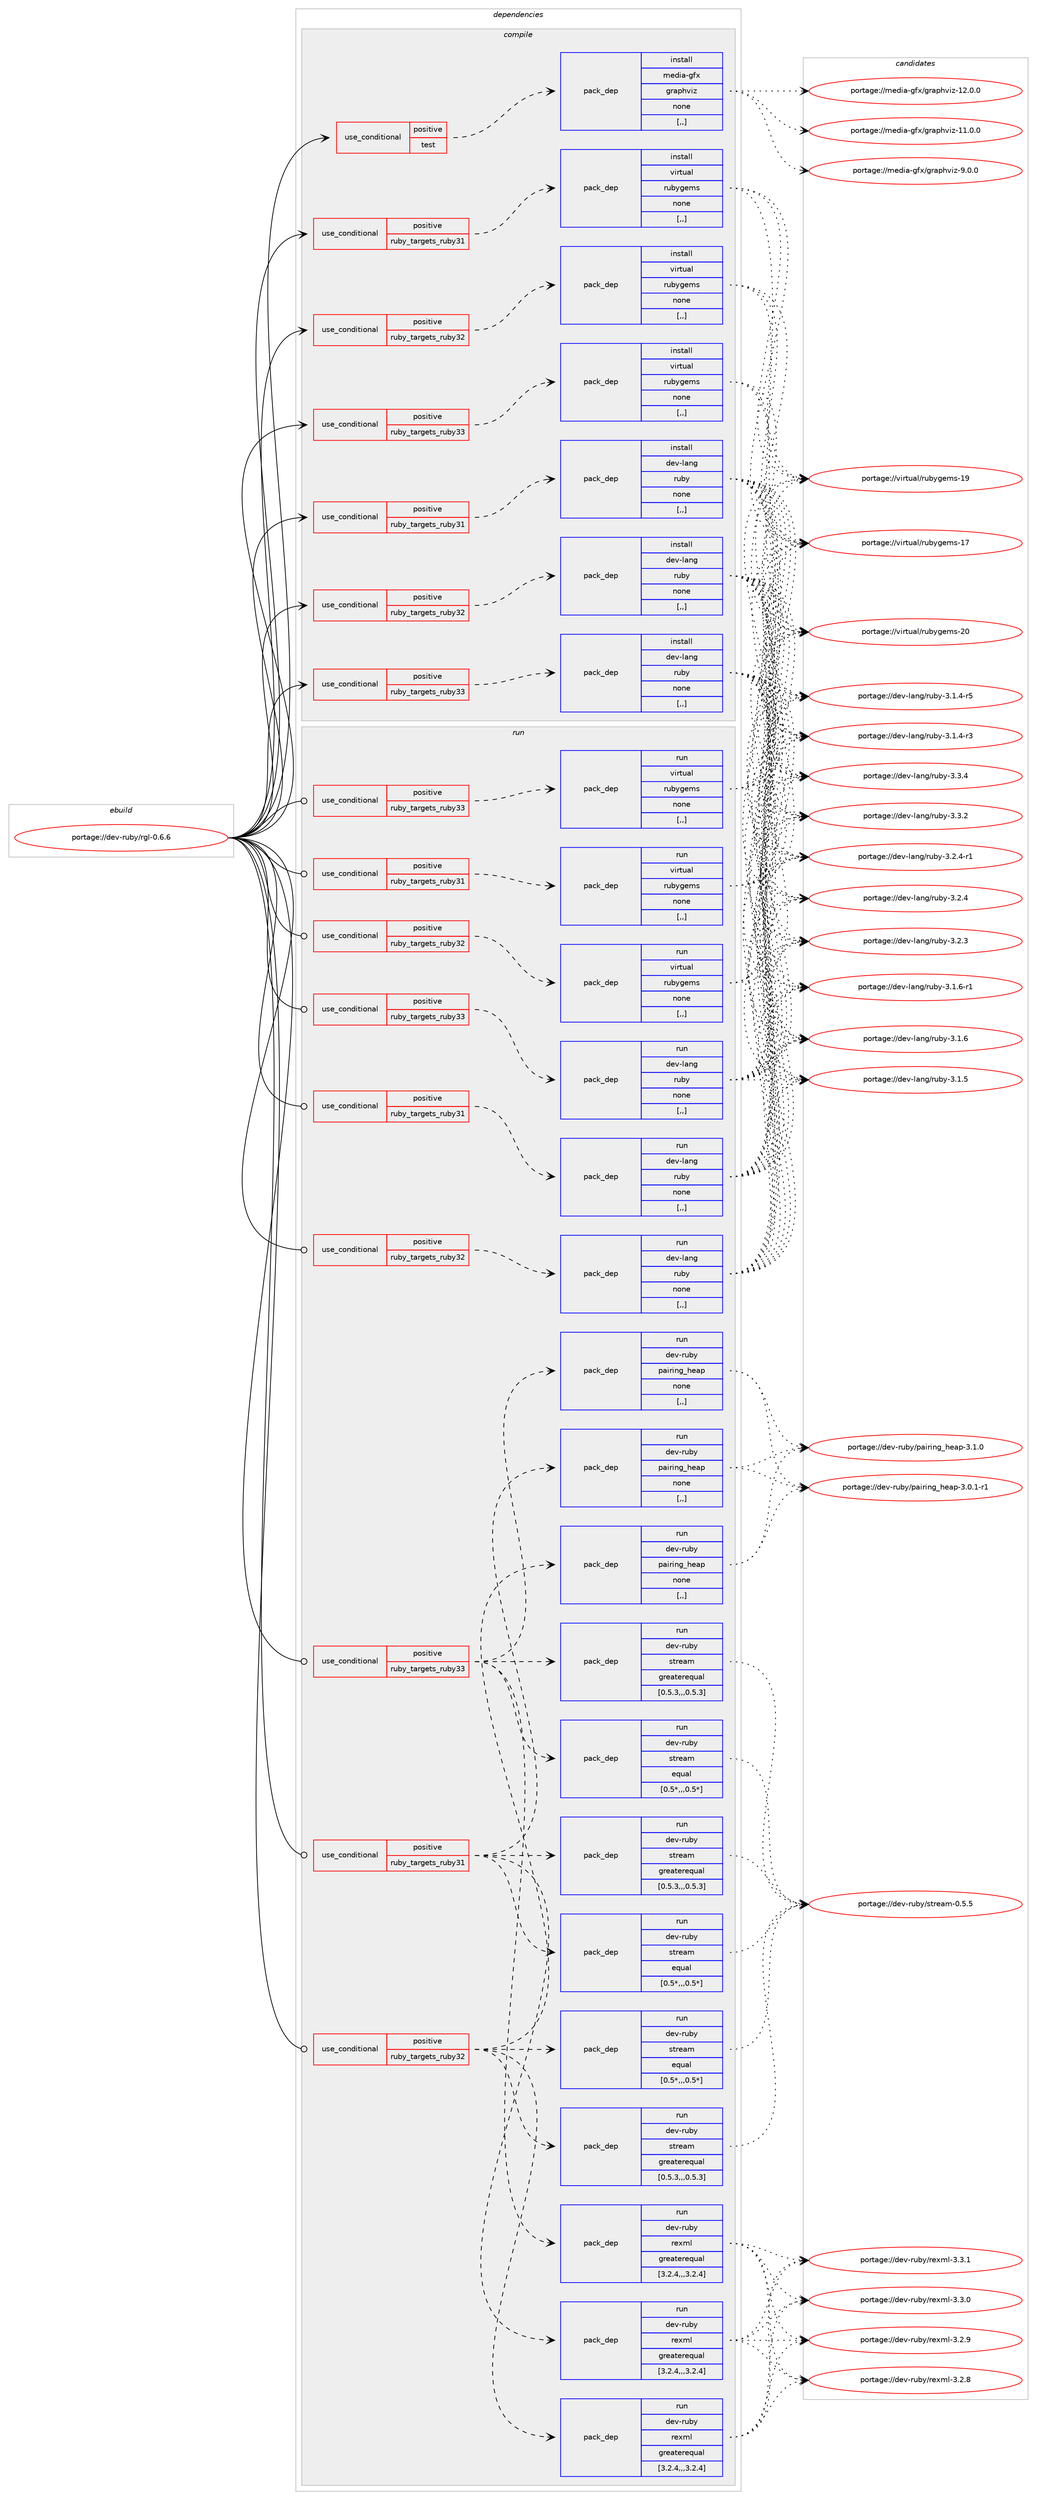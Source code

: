 digraph prolog {

# *************
# Graph options
# *************

newrank=true;
concentrate=true;
compound=true;
graph [rankdir=LR,fontname=Helvetica,fontsize=10,ranksep=1.5];#, ranksep=2.5, nodesep=0.2];
edge  [arrowhead=vee];
node  [fontname=Helvetica,fontsize=10];

# **********
# The ebuild
# **********

subgraph cluster_leftcol {
color=gray;
rank=same;
label=<<i>ebuild</i>>;
id [label="portage://dev-ruby/rgl-0.6.6", color=red, width=4, href="../dev-ruby/rgl-0.6.6.svg"];
}

# ****************
# The dependencies
# ****************

subgraph cluster_midcol {
color=gray;
label=<<i>dependencies</i>>;
subgraph cluster_compile {
fillcolor="#eeeeee";
style=filled;
label=<<i>compile</i>>;
subgraph cond54170 {
dependency197716 [label=<<TABLE BORDER="0" CELLBORDER="1" CELLSPACING="0" CELLPADDING="4"><TR><TD ROWSPAN="3" CELLPADDING="10">use_conditional</TD></TR><TR><TD>positive</TD></TR><TR><TD>ruby_targets_ruby31</TD></TR></TABLE>>, shape=none, color=red];
subgraph pack142198 {
dependency197717 [label=<<TABLE BORDER="0" CELLBORDER="1" CELLSPACING="0" CELLPADDING="4" WIDTH="220"><TR><TD ROWSPAN="6" CELLPADDING="30">pack_dep</TD></TR><TR><TD WIDTH="110">install</TD></TR><TR><TD>dev-lang</TD></TR><TR><TD>ruby</TD></TR><TR><TD>none</TD></TR><TR><TD>[,,]</TD></TR></TABLE>>, shape=none, color=blue];
}
dependency197716:e -> dependency197717:w [weight=20,style="dashed",arrowhead="vee"];
}
id:e -> dependency197716:w [weight=20,style="solid",arrowhead="vee"];
subgraph cond54171 {
dependency197718 [label=<<TABLE BORDER="0" CELLBORDER="1" CELLSPACING="0" CELLPADDING="4"><TR><TD ROWSPAN="3" CELLPADDING="10">use_conditional</TD></TR><TR><TD>positive</TD></TR><TR><TD>ruby_targets_ruby31</TD></TR></TABLE>>, shape=none, color=red];
subgraph pack142199 {
dependency197719 [label=<<TABLE BORDER="0" CELLBORDER="1" CELLSPACING="0" CELLPADDING="4" WIDTH="220"><TR><TD ROWSPAN="6" CELLPADDING="30">pack_dep</TD></TR><TR><TD WIDTH="110">install</TD></TR><TR><TD>virtual</TD></TR><TR><TD>rubygems</TD></TR><TR><TD>none</TD></TR><TR><TD>[,,]</TD></TR></TABLE>>, shape=none, color=blue];
}
dependency197718:e -> dependency197719:w [weight=20,style="dashed",arrowhead="vee"];
}
id:e -> dependency197718:w [weight=20,style="solid",arrowhead="vee"];
subgraph cond54172 {
dependency197720 [label=<<TABLE BORDER="0" CELLBORDER="1" CELLSPACING="0" CELLPADDING="4"><TR><TD ROWSPAN="3" CELLPADDING="10">use_conditional</TD></TR><TR><TD>positive</TD></TR><TR><TD>ruby_targets_ruby32</TD></TR></TABLE>>, shape=none, color=red];
subgraph pack142200 {
dependency197721 [label=<<TABLE BORDER="0" CELLBORDER="1" CELLSPACING="0" CELLPADDING="4" WIDTH="220"><TR><TD ROWSPAN="6" CELLPADDING="30">pack_dep</TD></TR><TR><TD WIDTH="110">install</TD></TR><TR><TD>dev-lang</TD></TR><TR><TD>ruby</TD></TR><TR><TD>none</TD></TR><TR><TD>[,,]</TD></TR></TABLE>>, shape=none, color=blue];
}
dependency197720:e -> dependency197721:w [weight=20,style="dashed",arrowhead="vee"];
}
id:e -> dependency197720:w [weight=20,style="solid",arrowhead="vee"];
subgraph cond54173 {
dependency197722 [label=<<TABLE BORDER="0" CELLBORDER="1" CELLSPACING="0" CELLPADDING="4"><TR><TD ROWSPAN="3" CELLPADDING="10">use_conditional</TD></TR><TR><TD>positive</TD></TR><TR><TD>ruby_targets_ruby32</TD></TR></TABLE>>, shape=none, color=red];
subgraph pack142201 {
dependency197723 [label=<<TABLE BORDER="0" CELLBORDER="1" CELLSPACING="0" CELLPADDING="4" WIDTH="220"><TR><TD ROWSPAN="6" CELLPADDING="30">pack_dep</TD></TR><TR><TD WIDTH="110">install</TD></TR><TR><TD>virtual</TD></TR><TR><TD>rubygems</TD></TR><TR><TD>none</TD></TR><TR><TD>[,,]</TD></TR></TABLE>>, shape=none, color=blue];
}
dependency197722:e -> dependency197723:w [weight=20,style="dashed",arrowhead="vee"];
}
id:e -> dependency197722:w [weight=20,style="solid",arrowhead="vee"];
subgraph cond54174 {
dependency197724 [label=<<TABLE BORDER="0" CELLBORDER="1" CELLSPACING="0" CELLPADDING="4"><TR><TD ROWSPAN="3" CELLPADDING="10">use_conditional</TD></TR><TR><TD>positive</TD></TR><TR><TD>ruby_targets_ruby33</TD></TR></TABLE>>, shape=none, color=red];
subgraph pack142202 {
dependency197725 [label=<<TABLE BORDER="0" CELLBORDER="1" CELLSPACING="0" CELLPADDING="4" WIDTH="220"><TR><TD ROWSPAN="6" CELLPADDING="30">pack_dep</TD></TR><TR><TD WIDTH="110">install</TD></TR><TR><TD>dev-lang</TD></TR><TR><TD>ruby</TD></TR><TR><TD>none</TD></TR><TR><TD>[,,]</TD></TR></TABLE>>, shape=none, color=blue];
}
dependency197724:e -> dependency197725:w [weight=20,style="dashed",arrowhead="vee"];
}
id:e -> dependency197724:w [weight=20,style="solid",arrowhead="vee"];
subgraph cond54175 {
dependency197726 [label=<<TABLE BORDER="0" CELLBORDER="1" CELLSPACING="0" CELLPADDING="4"><TR><TD ROWSPAN="3" CELLPADDING="10">use_conditional</TD></TR><TR><TD>positive</TD></TR><TR><TD>ruby_targets_ruby33</TD></TR></TABLE>>, shape=none, color=red];
subgraph pack142203 {
dependency197727 [label=<<TABLE BORDER="0" CELLBORDER="1" CELLSPACING="0" CELLPADDING="4" WIDTH="220"><TR><TD ROWSPAN="6" CELLPADDING="30">pack_dep</TD></TR><TR><TD WIDTH="110">install</TD></TR><TR><TD>virtual</TD></TR><TR><TD>rubygems</TD></TR><TR><TD>none</TD></TR><TR><TD>[,,]</TD></TR></TABLE>>, shape=none, color=blue];
}
dependency197726:e -> dependency197727:w [weight=20,style="dashed",arrowhead="vee"];
}
id:e -> dependency197726:w [weight=20,style="solid",arrowhead="vee"];
subgraph cond54176 {
dependency197728 [label=<<TABLE BORDER="0" CELLBORDER="1" CELLSPACING="0" CELLPADDING="4"><TR><TD ROWSPAN="3" CELLPADDING="10">use_conditional</TD></TR><TR><TD>positive</TD></TR><TR><TD>test</TD></TR></TABLE>>, shape=none, color=red];
subgraph pack142204 {
dependency197729 [label=<<TABLE BORDER="0" CELLBORDER="1" CELLSPACING="0" CELLPADDING="4" WIDTH="220"><TR><TD ROWSPAN="6" CELLPADDING="30">pack_dep</TD></TR><TR><TD WIDTH="110">install</TD></TR><TR><TD>media-gfx</TD></TR><TR><TD>graphviz</TD></TR><TR><TD>none</TD></TR><TR><TD>[,,]</TD></TR></TABLE>>, shape=none, color=blue];
}
dependency197728:e -> dependency197729:w [weight=20,style="dashed",arrowhead="vee"];
}
id:e -> dependency197728:w [weight=20,style="solid",arrowhead="vee"];
}
subgraph cluster_compileandrun {
fillcolor="#eeeeee";
style=filled;
label=<<i>compile and run</i>>;
}
subgraph cluster_run {
fillcolor="#eeeeee";
style=filled;
label=<<i>run</i>>;
subgraph cond54177 {
dependency197730 [label=<<TABLE BORDER="0" CELLBORDER="1" CELLSPACING="0" CELLPADDING="4"><TR><TD ROWSPAN="3" CELLPADDING="10">use_conditional</TD></TR><TR><TD>positive</TD></TR><TR><TD>ruby_targets_ruby31</TD></TR></TABLE>>, shape=none, color=red];
subgraph pack142205 {
dependency197731 [label=<<TABLE BORDER="0" CELLBORDER="1" CELLSPACING="0" CELLPADDING="4" WIDTH="220"><TR><TD ROWSPAN="6" CELLPADDING="30">pack_dep</TD></TR><TR><TD WIDTH="110">run</TD></TR><TR><TD>dev-lang</TD></TR><TR><TD>ruby</TD></TR><TR><TD>none</TD></TR><TR><TD>[,,]</TD></TR></TABLE>>, shape=none, color=blue];
}
dependency197730:e -> dependency197731:w [weight=20,style="dashed",arrowhead="vee"];
}
id:e -> dependency197730:w [weight=20,style="solid",arrowhead="odot"];
subgraph cond54178 {
dependency197732 [label=<<TABLE BORDER="0" CELLBORDER="1" CELLSPACING="0" CELLPADDING="4"><TR><TD ROWSPAN="3" CELLPADDING="10">use_conditional</TD></TR><TR><TD>positive</TD></TR><TR><TD>ruby_targets_ruby31</TD></TR></TABLE>>, shape=none, color=red];
subgraph pack142206 {
dependency197733 [label=<<TABLE BORDER="0" CELLBORDER="1" CELLSPACING="0" CELLPADDING="4" WIDTH="220"><TR><TD ROWSPAN="6" CELLPADDING="30">pack_dep</TD></TR><TR><TD WIDTH="110">run</TD></TR><TR><TD>dev-ruby</TD></TR><TR><TD>pairing_heap</TD></TR><TR><TD>none</TD></TR><TR><TD>[,,]</TD></TR></TABLE>>, shape=none, color=blue];
}
dependency197732:e -> dependency197733:w [weight=20,style="dashed",arrowhead="vee"];
subgraph pack142207 {
dependency197734 [label=<<TABLE BORDER="0" CELLBORDER="1" CELLSPACING="0" CELLPADDING="4" WIDTH="220"><TR><TD ROWSPAN="6" CELLPADDING="30">pack_dep</TD></TR><TR><TD WIDTH="110">run</TD></TR><TR><TD>dev-ruby</TD></TR><TR><TD>rexml</TD></TR><TR><TD>greaterequal</TD></TR><TR><TD>[3.2.4,,,3.2.4]</TD></TR></TABLE>>, shape=none, color=blue];
}
dependency197732:e -> dependency197734:w [weight=20,style="dashed",arrowhead="vee"];
subgraph pack142208 {
dependency197735 [label=<<TABLE BORDER="0" CELLBORDER="1" CELLSPACING="0" CELLPADDING="4" WIDTH="220"><TR><TD ROWSPAN="6" CELLPADDING="30">pack_dep</TD></TR><TR><TD WIDTH="110">run</TD></TR><TR><TD>dev-ruby</TD></TR><TR><TD>stream</TD></TR><TR><TD>greaterequal</TD></TR><TR><TD>[0.5.3,,,0.5.3]</TD></TR></TABLE>>, shape=none, color=blue];
}
dependency197732:e -> dependency197735:w [weight=20,style="dashed",arrowhead="vee"];
subgraph pack142209 {
dependency197736 [label=<<TABLE BORDER="0" CELLBORDER="1" CELLSPACING="0" CELLPADDING="4" WIDTH="220"><TR><TD ROWSPAN="6" CELLPADDING="30">pack_dep</TD></TR><TR><TD WIDTH="110">run</TD></TR><TR><TD>dev-ruby</TD></TR><TR><TD>stream</TD></TR><TR><TD>equal</TD></TR><TR><TD>[0.5*,,,0.5*]</TD></TR></TABLE>>, shape=none, color=blue];
}
dependency197732:e -> dependency197736:w [weight=20,style="dashed",arrowhead="vee"];
}
id:e -> dependency197732:w [weight=20,style="solid",arrowhead="odot"];
subgraph cond54179 {
dependency197737 [label=<<TABLE BORDER="0" CELLBORDER="1" CELLSPACING="0" CELLPADDING="4"><TR><TD ROWSPAN="3" CELLPADDING="10">use_conditional</TD></TR><TR><TD>positive</TD></TR><TR><TD>ruby_targets_ruby31</TD></TR></TABLE>>, shape=none, color=red];
subgraph pack142210 {
dependency197738 [label=<<TABLE BORDER="0" CELLBORDER="1" CELLSPACING="0" CELLPADDING="4" WIDTH="220"><TR><TD ROWSPAN="6" CELLPADDING="30">pack_dep</TD></TR><TR><TD WIDTH="110">run</TD></TR><TR><TD>virtual</TD></TR><TR><TD>rubygems</TD></TR><TR><TD>none</TD></TR><TR><TD>[,,]</TD></TR></TABLE>>, shape=none, color=blue];
}
dependency197737:e -> dependency197738:w [weight=20,style="dashed",arrowhead="vee"];
}
id:e -> dependency197737:w [weight=20,style="solid",arrowhead="odot"];
subgraph cond54180 {
dependency197739 [label=<<TABLE BORDER="0" CELLBORDER="1" CELLSPACING="0" CELLPADDING="4"><TR><TD ROWSPAN="3" CELLPADDING="10">use_conditional</TD></TR><TR><TD>positive</TD></TR><TR><TD>ruby_targets_ruby32</TD></TR></TABLE>>, shape=none, color=red];
subgraph pack142211 {
dependency197740 [label=<<TABLE BORDER="0" CELLBORDER="1" CELLSPACING="0" CELLPADDING="4" WIDTH="220"><TR><TD ROWSPAN="6" CELLPADDING="30">pack_dep</TD></TR><TR><TD WIDTH="110">run</TD></TR><TR><TD>dev-lang</TD></TR><TR><TD>ruby</TD></TR><TR><TD>none</TD></TR><TR><TD>[,,]</TD></TR></TABLE>>, shape=none, color=blue];
}
dependency197739:e -> dependency197740:w [weight=20,style="dashed",arrowhead="vee"];
}
id:e -> dependency197739:w [weight=20,style="solid",arrowhead="odot"];
subgraph cond54181 {
dependency197741 [label=<<TABLE BORDER="0" CELLBORDER="1" CELLSPACING="0" CELLPADDING="4"><TR><TD ROWSPAN="3" CELLPADDING="10">use_conditional</TD></TR><TR><TD>positive</TD></TR><TR><TD>ruby_targets_ruby32</TD></TR></TABLE>>, shape=none, color=red];
subgraph pack142212 {
dependency197742 [label=<<TABLE BORDER="0" CELLBORDER="1" CELLSPACING="0" CELLPADDING="4" WIDTH="220"><TR><TD ROWSPAN="6" CELLPADDING="30">pack_dep</TD></TR><TR><TD WIDTH="110">run</TD></TR><TR><TD>dev-ruby</TD></TR><TR><TD>pairing_heap</TD></TR><TR><TD>none</TD></TR><TR><TD>[,,]</TD></TR></TABLE>>, shape=none, color=blue];
}
dependency197741:e -> dependency197742:w [weight=20,style="dashed",arrowhead="vee"];
subgraph pack142213 {
dependency197743 [label=<<TABLE BORDER="0" CELLBORDER="1" CELLSPACING="0" CELLPADDING="4" WIDTH="220"><TR><TD ROWSPAN="6" CELLPADDING="30">pack_dep</TD></TR><TR><TD WIDTH="110">run</TD></TR><TR><TD>dev-ruby</TD></TR><TR><TD>rexml</TD></TR><TR><TD>greaterequal</TD></TR><TR><TD>[3.2.4,,,3.2.4]</TD></TR></TABLE>>, shape=none, color=blue];
}
dependency197741:e -> dependency197743:w [weight=20,style="dashed",arrowhead="vee"];
subgraph pack142214 {
dependency197744 [label=<<TABLE BORDER="0" CELLBORDER="1" CELLSPACING="0" CELLPADDING="4" WIDTH="220"><TR><TD ROWSPAN="6" CELLPADDING="30">pack_dep</TD></TR><TR><TD WIDTH="110">run</TD></TR><TR><TD>dev-ruby</TD></TR><TR><TD>stream</TD></TR><TR><TD>greaterequal</TD></TR><TR><TD>[0.5.3,,,0.5.3]</TD></TR></TABLE>>, shape=none, color=blue];
}
dependency197741:e -> dependency197744:w [weight=20,style="dashed",arrowhead="vee"];
subgraph pack142215 {
dependency197745 [label=<<TABLE BORDER="0" CELLBORDER="1" CELLSPACING="0" CELLPADDING="4" WIDTH="220"><TR><TD ROWSPAN="6" CELLPADDING="30">pack_dep</TD></TR><TR><TD WIDTH="110">run</TD></TR><TR><TD>dev-ruby</TD></TR><TR><TD>stream</TD></TR><TR><TD>equal</TD></TR><TR><TD>[0.5*,,,0.5*]</TD></TR></TABLE>>, shape=none, color=blue];
}
dependency197741:e -> dependency197745:w [weight=20,style="dashed",arrowhead="vee"];
}
id:e -> dependency197741:w [weight=20,style="solid",arrowhead="odot"];
subgraph cond54182 {
dependency197746 [label=<<TABLE BORDER="0" CELLBORDER="1" CELLSPACING="0" CELLPADDING="4"><TR><TD ROWSPAN="3" CELLPADDING="10">use_conditional</TD></TR><TR><TD>positive</TD></TR><TR><TD>ruby_targets_ruby32</TD></TR></TABLE>>, shape=none, color=red];
subgraph pack142216 {
dependency197747 [label=<<TABLE BORDER="0" CELLBORDER="1" CELLSPACING="0" CELLPADDING="4" WIDTH="220"><TR><TD ROWSPAN="6" CELLPADDING="30">pack_dep</TD></TR><TR><TD WIDTH="110">run</TD></TR><TR><TD>virtual</TD></TR><TR><TD>rubygems</TD></TR><TR><TD>none</TD></TR><TR><TD>[,,]</TD></TR></TABLE>>, shape=none, color=blue];
}
dependency197746:e -> dependency197747:w [weight=20,style="dashed",arrowhead="vee"];
}
id:e -> dependency197746:w [weight=20,style="solid",arrowhead="odot"];
subgraph cond54183 {
dependency197748 [label=<<TABLE BORDER="0" CELLBORDER="1" CELLSPACING="0" CELLPADDING="4"><TR><TD ROWSPAN="3" CELLPADDING="10">use_conditional</TD></TR><TR><TD>positive</TD></TR><TR><TD>ruby_targets_ruby33</TD></TR></TABLE>>, shape=none, color=red];
subgraph pack142217 {
dependency197749 [label=<<TABLE BORDER="0" CELLBORDER="1" CELLSPACING="0" CELLPADDING="4" WIDTH="220"><TR><TD ROWSPAN="6" CELLPADDING="30">pack_dep</TD></TR><TR><TD WIDTH="110">run</TD></TR><TR><TD>dev-lang</TD></TR><TR><TD>ruby</TD></TR><TR><TD>none</TD></TR><TR><TD>[,,]</TD></TR></TABLE>>, shape=none, color=blue];
}
dependency197748:e -> dependency197749:w [weight=20,style="dashed",arrowhead="vee"];
}
id:e -> dependency197748:w [weight=20,style="solid",arrowhead="odot"];
subgraph cond54184 {
dependency197750 [label=<<TABLE BORDER="0" CELLBORDER="1" CELLSPACING="0" CELLPADDING="4"><TR><TD ROWSPAN="3" CELLPADDING="10">use_conditional</TD></TR><TR><TD>positive</TD></TR><TR><TD>ruby_targets_ruby33</TD></TR></TABLE>>, shape=none, color=red];
subgraph pack142218 {
dependency197751 [label=<<TABLE BORDER="0" CELLBORDER="1" CELLSPACING="0" CELLPADDING="4" WIDTH="220"><TR><TD ROWSPAN="6" CELLPADDING="30">pack_dep</TD></TR><TR><TD WIDTH="110">run</TD></TR><TR><TD>dev-ruby</TD></TR><TR><TD>pairing_heap</TD></TR><TR><TD>none</TD></TR><TR><TD>[,,]</TD></TR></TABLE>>, shape=none, color=blue];
}
dependency197750:e -> dependency197751:w [weight=20,style="dashed",arrowhead="vee"];
subgraph pack142219 {
dependency197752 [label=<<TABLE BORDER="0" CELLBORDER="1" CELLSPACING="0" CELLPADDING="4" WIDTH="220"><TR><TD ROWSPAN="6" CELLPADDING="30">pack_dep</TD></TR><TR><TD WIDTH="110">run</TD></TR><TR><TD>dev-ruby</TD></TR><TR><TD>rexml</TD></TR><TR><TD>greaterequal</TD></TR><TR><TD>[3.2.4,,,3.2.4]</TD></TR></TABLE>>, shape=none, color=blue];
}
dependency197750:e -> dependency197752:w [weight=20,style="dashed",arrowhead="vee"];
subgraph pack142220 {
dependency197753 [label=<<TABLE BORDER="0" CELLBORDER="1" CELLSPACING="0" CELLPADDING="4" WIDTH="220"><TR><TD ROWSPAN="6" CELLPADDING="30">pack_dep</TD></TR><TR><TD WIDTH="110">run</TD></TR><TR><TD>dev-ruby</TD></TR><TR><TD>stream</TD></TR><TR><TD>greaterequal</TD></TR><TR><TD>[0.5.3,,,0.5.3]</TD></TR></TABLE>>, shape=none, color=blue];
}
dependency197750:e -> dependency197753:w [weight=20,style="dashed",arrowhead="vee"];
subgraph pack142221 {
dependency197754 [label=<<TABLE BORDER="0" CELLBORDER="1" CELLSPACING="0" CELLPADDING="4" WIDTH="220"><TR><TD ROWSPAN="6" CELLPADDING="30">pack_dep</TD></TR><TR><TD WIDTH="110">run</TD></TR><TR><TD>dev-ruby</TD></TR><TR><TD>stream</TD></TR><TR><TD>equal</TD></TR><TR><TD>[0.5*,,,0.5*]</TD></TR></TABLE>>, shape=none, color=blue];
}
dependency197750:e -> dependency197754:w [weight=20,style="dashed",arrowhead="vee"];
}
id:e -> dependency197750:w [weight=20,style="solid",arrowhead="odot"];
subgraph cond54185 {
dependency197755 [label=<<TABLE BORDER="0" CELLBORDER="1" CELLSPACING="0" CELLPADDING="4"><TR><TD ROWSPAN="3" CELLPADDING="10">use_conditional</TD></TR><TR><TD>positive</TD></TR><TR><TD>ruby_targets_ruby33</TD></TR></TABLE>>, shape=none, color=red];
subgraph pack142222 {
dependency197756 [label=<<TABLE BORDER="0" CELLBORDER="1" CELLSPACING="0" CELLPADDING="4" WIDTH="220"><TR><TD ROWSPAN="6" CELLPADDING="30">pack_dep</TD></TR><TR><TD WIDTH="110">run</TD></TR><TR><TD>virtual</TD></TR><TR><TD>rubygems</TD></TR><TR><TD>none</TD></TR><TR><TD>[,,]</TD></TR></TABLE>>, shape=none, color=blue];
}
dependency197755:e -> dependency197756:w [weight=20,style="dashed",arrowhead="vee"];
}
id:e -> dependency197755:w [weight=20,style="solid",arrowhead="odot"];
}
}

# **************
# The candidates
# **************

subgraph cluster_choices {
rank=same;
color=gray;
label=<<i>candidates</i>>;

subgraph choice142198 {
color=black;
nodesep=1;
choice10010111845108971101034711411798121455146514652 [label="portage://dev-lang/ruby-3.3.4", color=red, width=4,href="../dev-lang/ruby-3.3.4.svg"];
choice10010111845108971101034711411798121455146514650 [label="portage://dev-lang/ruby-3.3.2", color=red, width=4,href="../dev-lang/ruby-3.3.2.svg"];
choice100101118451089711010347114117981214551465046524511449 [label="portage://dev-lang/ruby-3.2.4-r1", color=red, width=4,href="../dev-lang/ruby-3.2.4-r1.svg"];
choice10010111845108971101034711411798121455146504652 [label="portage://dev-lang/ruby-3.2.4", color=red, width=4,href="../dev-lang/ruby-3.2.4.svg"];
choice10010111845108971101034711411798121455146504651 [label="portage://dev-lang/ruby-3.2.3", color=red, width=4,href="../dev-lang/ruby-3.2.3.svg"];
choice100101118451089711010347114117981214551464946544511449 [label="portage://dev-lang/ruby-3.1.6-r1", color=red, width=4,href="../dev-lang/ruby-3.1.6-r1.svg"];
choice10010111845108971101034711411798121455146494654 [label="portage://dev-lang/ruby-3.1.6", color=red, width=4,href="../dev-lang/ruby-3.1.6.svg"];
choice10010111845108971101034711411798121455146494653 [label="portage://dev-lang/ruby-3.1.5", color=red, width=4,href="../dev-lang/ruby-3.1.5.svg"];
choice100101118451089711010347114117981214551464946524511453 [label="portage://dev-lang/ruby-3.1.4-r5", color=red, width=4,href="../dev-lang/ruby-3.1.4-r5.svg"];
choice100101118451089711010347114117981214551464946524511451 [label="portage://dev-lang/ruby-3.1.4-r3", color=red, width=4,href="../dev-lang/ruby-3.1.4-r3.svg"];
dependency197717:e -> choice10010111845108971101034711411798121455146514652:w [style=dotted,weight="100"];
dependency197717:e -> choice10010111845108971101034711411798121455146514650:w [style=dotted,weight="100"];
dependency197717:e -> choice100101118451089711010347114117981214551465046524511449:w [style=dotted,weight="100"];
dependency197717:e -> choice10010111845108971101034711411798121455146504652:w [style=dotted,weight="100"];
dependency197717:e -> choice10010111845108971101034711411798121455146504651:w [style=dotted,weight="100"];
dependency197717:e -> choice100101118451089711010347114117981214551464946544511449:w [style=dotted,weight="100"];
dependency197717:e -> choice10010111845108971101034711411798121455146494654:w [style=dotted,weight="100"];
dependency197717:e -> choice10010111845108971101034711411798121455146494653:w [style=dotted,weight="100"];
dependency197717:e -> choice100101118451089711010347114117981214551464946524511453:w [style=dotted,weight="100"];
dependency197717:e -> choice100101118451089711010347114117981214551464946524511451:w [style=dotted,weight="100"];
}
subgraph choice142199 {
color=black;
nodesep=1;
choice118105114116117971084711411798121103101109115455048 [label="portage://virtual/rubygems-20", color=red, width=4,href="../virtual/rubygems-20.svg"];
choice118105114116117971084711411798121103101109115454957 [label="portage://virtual/rubygems-19", color=red, width=4,href="../virtual/rubygems-19.svg"];
choice118105114116117971084711411798121103101109115454955 [label="portage://virtual/rubygems-17", color=red, width=4,href="../virtual/rubygems-17.svg"];
dependency197719:e -> choice118105114116117971084711411798121103101109115455048:w [style=dotted,weight="100"];
dependency197719:e -> choice118105114116117971084711411798121103101109115454957:w [style=dotted,weight="100"];
dependency197719:e -> choice118105114116117971084711411798121103101109115454955:w [style=dotted,weight="100"];
}
subgraph choice142200 {
color=black;
nodesep=1;
choice10010111845108971101034711411798121455146514652 [label="portage://dev-lang/ruby-3.3.4", color=red, width=4,href="../dev-lang/ruby-3.3.4.svg"];
choice10010111845108971101034711411798121455146514650 [label="portage://dev-lang/ruby-3.3.2", color=red, width=4,href="../dev-lang/ruby-3.3.2.svg"];
choice100101118451089711010347114117981214551465046524511449 [label="portage://dev-lang/ruby-3.2.4-r1", color=red, width=4,href="../dev-lang/ruby-3.2.4-r1.svg"];
choice10010111845108971101034711411798121455146504652 [label="portage://dev-lang/ruby-3.2.4", color=red, width=4,href="../dev-lang/ruby-3.2.4.svg"];
choice10010111845108971101034711411798121455146504651 [label="portage://dev-lang/ruby-3.2.3", color=red, width=4,href="../dev-lang/ruby-3.2.3.svg"];
choice100101118451089711010347114117981214551464946544511449 [label="portage://dev-lang/ruby-3.1.6-r1", color=red, width=4,href="../dev-lang/ruby-3.1.6-r1.svg"];
choice10010111845108971101034711411798121455146494654 [label="portage://dev-lang/ruby-3.1.6", color=red, width=4,href="../dev-lang/ruby-3.1.6.svg"];
choice10010111845108971101034711411798121455146494653 [label="portage://dev-lang/ruby-3.1.5", color=red, width=4,href="../dev-lang/ruby-3.1.5.svg"];
choice100101118451089711010347114117981214551464946524511453 [label="portage://dev-lang/ruby-3.1.4-r5", color=red, width=4,href="../dev-lang/ruby-3.1.4-r5.svg"];
choice100101118451089711010347114117981214551464946524511451 [label="portage://dev-lang/ruby-3.1.4-r3", color=red, width=4,href="../dev-lang/ruby-3.1.4-r3.svg"];
dependency197721:e -> choice10010111845108971101034711411798121455146514652:w [style=dotted,weight="100"];
dependency197721:e -> choice10010111845108971101034711411798121455146514650:w [style=dotted,weight="100"];
dependency197721:e -> choice100101118451089711010347114117981214551465046524511449:w [style=dotted,weight="100"];
dependency197721:e -> choice10010111845108971101034711411798121455146504652:w [style=dotted,weight="100"];
dependency197721:e -> choice10010111845108971101034711411798121455146504651:w [style=dotted,weight="100"];
dependency197721:e -> choice100101118451089711010347114117981214551464946544511449:w [style=dotted,weight="100"];
dependency197721:e -> choice10010111845108971101034711411798121455146494654:w [style=dotted,weight="100"];
dependency197721:e -> choice10010111845108971101034711411798121455146494653:w [style=dotted,weight="100"];
dependency197721:e -> choice100101118451089711010347114117981214551464946524511453:w [style=dotted,weight="100"];
dependency197721:e -> choice100101118451089711010347114117981214551464946524511451:w [style=dotted,weight="100"];
}
subgraph choice142201 {
color=black;
nodesep=1;
choice118105114116117971084711411798121103101109115455048 [label="portage://virtual/rubygems-20", color=red, width=4,href="../virtual/rubygems-20.svg"];
choice118105114116117971084711411798121103101109115454957 [label="portage://virtual/rubygems-19", color=red, width=4,href="../virtual/rubygems-19.svg"];
choice118105114116117971084711411798121103101109115454955 [label="portage://virtual/rubygems-17", color=red, width=4,href="../virtual/rubygems-17.svg"];
dependency197723:e -> choice118105114116117971084711411798121103101109115455048:w [style=dotted,weight="100"];
dependency197723:e -> choice118105114116117971084711411798121103101109115454957:w [style=dotted,weight="100"];
dependency197723:e -> choice118105114116117971084711411798121103101109115454955:w [style=dotted,weight="100"];
}
subgraph choice142202 {
color=black;
nodesep=1;
choice10010111845108971101034711411798121455146514652 [label="portage://dev-lang/ruby-3.3.4", color=red, width=4,href="../dev-lang/ruby-3.3.4.svg"];
choice10010111845108971101034711411798121455146514650 [label="portage://dev-lang/ruby-3.3.2", color=red, width=4,href="../dev-lang/ruby-3.3.2.svg"];
choice100101118451089711010347114117981214551465046524511449 [label="portage://dev-lang/ruby-3.2.4-r1", color=red, width=4,href="../dev-lang/ruby-3.2.4-r1.svg"];
choice10010111845108971101034711411798121455146504652 [label="portage://dev-lang/ruby-3.2.4", color=red, width=4,href="../dev-lang/ruby-3.2.4.svg"];
choice10010111845108971101034711411798121455146504651 [label="portage://dev-lang/ruby-3.2.3", color=red, width=4,href="../dev-lang/ruby-3.2.3.svg"];
choice100101118451089711010347114117981214551464946544511449 [label="portage://dev-lang/ruby-3.1.6-r1", color=red, width=4,href="../dev-lang/ruby-3.1.6-r1.svg"];
choice10010111845108971101034711411798121455146494654 [label="portage://dev-lang/ruby-3.1.6", color=red, width=4,href="../dev-lang/ruby-3.1.6.svg"];
choice10010111845108971101034711411798121455146494653 [label="portage://dev-lang/ruby-3.1.5", color=red, width=4,href="../dev-lang/ruby-3.1.5.svg"];
choice100101118451089711010347114117981214551464946524511453 [label="portage://dev-lang/ruby-3.1.4-r5", color=red, width=4,href="../dev-lang/ruby-3.1.4-r5.svg"];
choice100101118451089711010347114117981214551464946524511451 [label="portage://dev-lang/ruby-3.1.4-r3", color=red, width=4,href="../dev-lang/ruby-3.1.4-r3.svg"];
dependency197725:e -> choice10010111845108971101034711411798121455146514652:w [style=dotted,weight="100"];
dependency197725:e -> choice10010111845108971101034711411798121455146514650:w [style=dotted,weight="100"];
dependency197725:e -> choice100101118451089711010347114117981214551465046524511449:w [style=dotted,weight="100"];
dependency197725:e -> choice10010111845108971101034711411798121455146504652:w [style=dotted,weight="100"];
dependency197725:e -> choice10010111845108971101034711411798121455146504651:w [style=dotted,weight="100"];
dependency197725:e -> choice100101118451089711010347114117981214551464946544511449:w [style=dotted,weight="100"];
dependency197725:e -> choice10010111845108971101034711411798121455146494654:w [style=dotted,weight="100"];
dependency197725:e -> choice10010111845108971101034711411798121455146494653:w [style=dotted,weight="100"];
dependency197725:e -> choice100101118451089711010347114117981214551464946524511453:w [style=dotted,weight="100"];
dependency197725:e -> choice100101118451089711010347114117981214551464946524511451:w [style=dotted,weight="100"];
}
subgraph choice142203 {
color=black;
nodesep=1;
choice118105114116117971084711411798121103101109115455048 [label="portage://virtual/rubygems-20", color=red, width=4,href="../virtual/rubygems-20.svg"];
choice118105114116117971084711411798121103101109115454957 [label="portage://virtual/rubygems-19", color=red, width=4,href="../virtual/rubygems-19.svg"];
choice118105114116117971084711411798121103101109115454955 [label="portage://virtual/rubygems-17", color=red, width=4,href="../virtual/rubygems-17.svg"];
dependency197727:e -> choice118105114116117971084711411798121103101109115455048:w [style=dotted,weight="100"];
dependency197727:e -> choice118105114116117971084711411798121103101109115454957:w [style=dotted,weight="100"];
dependency197727:e -> choice118105114116117971084711411798121103101109115454955:w [style=dotted,weight="100"];
}
subgraph choice142204 {
color=black;
nodesep=1;
choice1091011001059745103102120471031149711210411810512245495046484648 [label="portage://media-gfx/graphviz-12.0.0", color=red, width=4,href="../media-gfx/graphviz-12.0.0.svg"];
choice1091011001059745103102120471031149711210411810512245494946484648 [label="portage://media-gfx/graphviz-11.0.0", color=red, width=4,href="../media-gfx/graphviz-11.0.0.svg"];
choice10910110010597451031021204710311497112104118105122455746484648 [label="portage://media-gfx/graphviz-9.0.0", color=red, width=4,href="../media-gfx/graphviz-9.0.0.svg"];
dependency197729:e -> choice1091011001059745103102120471031149711210411810512245495046484648:w [style=dotted,weight="100"];
dependency197729:e -> choice1091011001059745103102120471031149711210411810512245494946484648:w [style=dotted,weight="100"];
dependency197729:e -> choice10910110010597451031021204710311497112104118105122455746484648:w [style=dotted,weight="100"];
}
subgraph choice142205 {
color=black;
nodesep=1;
choice10010111845108971101034711411798121455146514652 [label="portage://dev-lang/ruby-3.3.4", color=red, width=4,href="../dev-lang/ruby-3.3.4.svg"];
choice10010111845108971101034711411798121455146514650 [label="portage://dev-lang/ruby-3.3.2", color=red, width=4,href="../dev-lang/ruby-3.3.2.svg"];
choice100101118451089711010347114117981214551465046524511449 [label="portage://dev-lang/ruby-3.2.4-r1", color=red, width=4,href="../dev-lang/ruby-3.2.4-r1.svg"];
choice10010111845108971101034711411798121455146504652 [label="portage://dev-lang/ruby-3.2.4", color=red, width=4,href="../dev-lang/ruby-3.2.4.svg"];
choice10010111845108971101034711411798121455146504651 [label="portage://dev-lang/ruby-3.2.3", color=red, width=4,href="../dev-lang/ruby-3.2.3.svg"];
choice100101118451089711010347114117981214551464946544511449 [label="portage://dev-lang/ruby-3.1.6-r1", color=red, width=4,href="../dev-lang/ruby-3.1.6-r1.svg"];
choice10010111845108971101034711411798121455146494654 [label="portage://dev-lang/ruby-3.1.6", color=red, width=4,href="../dev-lang/ruby-3.1.6.svg"];
choice10010111845108971101034711411798121455146494653 [label="portage://dev-lang/ruby-3.1.5", color=red, width=4,href="../dev-lang/ruby-3.1.5.svg"];
choice100101118451089711010347114117981214551464946524511453 [label="portage://dev-lang/ruby-3.1.4-r5", color=red, width=4,href="../dev-lang/ruby-3.1.4-r5.svg"];
choice100101118451089711010347114117981214551464946524511451 [label="portage://dev-lang/ruby-3.1.4-r3", color=red, width=4,href="../dev-lang/ruby-3.1.4-r3.svg"];
dependency197731:e -> choice10010111845108971101034711411798121455146514652:w [style=dotted,weight="100"];
dependency197731:e -> choice10010111845108971101034711411798121455146514650:w [style=dotted,weight="100"];
dependency197731:e -> choice100101118451089711010347114117981214551465046524511449:w [style=dotted,weight="100"];
dependency197731:e -> choice10010111845108971101034711411798121455146504652:w [style=dotted,weight="100"];
dependency197731:e -> choice10010111845108971101034711411798121455146504651:w [style=dotted,weight="100"];
dependency197731:e -> choice100101118451089711010347114117981214551464946544511449:w [style=dotted,weight="100"];
dependency197731:e -> choice10010111845108971101034711411798121455146494654:w [style=dotted,weight="100"];
dependency197731:e -> choice10010111845108971101034711411798121455146494653:w [style=dotted,weight="100"];
dependency197731:e -> choice100101118451089711010347114117981214551464946524511453:w [style=dotted,weight="100"];
dependency197731:e -> choice100101118451089711010347114117981214551464946524511451:w [style=dotted,weight="100"];
}
subgraph choice142206 {
color=black;
nodesep=1;
choice100101118451141179812147112971051141051101039510410197112455146494648 [label="portage://dev-ruby/pairing_heap-3.1.0", color=red, width=4,href="../dev-ruby/pairing_heap-3.1.0.svg"];
choice1001011184511411798121471129710511410511010395104101971124551464846494511449 [label="portage://dev-ruby/pairing_heap-3.0.1-r1", color=red, width=4,href="../dev-ruby/pairing_heap-3.0.1-r1.svg"];
dependency197733:e -> choice100101118451141179812147112971051141051101039510410197112455146494648:w [style=dotted,weight="100"];
dependency197733:e -> choice1001011184511411798121471129710511410511010395104101971124551464846494511449:w [style=dotted,weight="100"];
}
subgraph choice142207 {
color=black;
nodesep=1;
choice100101118451141179812147114101120109108455146514649 [label="portage://dev-ruby/rexml-3.3.1", color=red, width=4,href="../dev-ruby/rexml-3.3.1.svg"];
choice100101118451141179812147114101120109108455146514648 [label="portage://dev-ruby/rexml-3.3.0", color=red, width=4,href="../dev-ruby/rexml-3.3.0.svg"];
choice100101118451141179812147114101120109108455146504657 [label="portage://dev-ruby/rexml-3.2.9", color=red, width=4,href="../dev-ruby/rexml-3.2.9.svg"];
choice100101118451141179812147114101120109108455146504656 [label="portage://dev-ruby/rexml-3.2.8", color=red, width=4,href="../dev-ruby/rexml-3.2.8.svg"];
dependency197734:e -> choice100101118451141179812147114101120109108455146514649:w [style=dotted,weight="100"];
dependency197734:e -> choice100101118451141179812147114101120109108455146514648:w [style=dotted,weight="100"];
dependency197734:e -> choice100101118451141179812147114101120109108455146504657:w [style=dotted,weight="100"];
dependency197734:e -> choice100101118451141179812147114101120109108455146504656:w [style=dotted,weight="100"];
}
subgraph choice142208 {
color=black;
nodesep=1;
choice10010111845114117981214711511611410197109454846534653 [label="portage://dev-ruby/stream-0.5.5", color=red, width=4,href="../dev-ruby/stream-0.5.5.svg"];
dependency197735:e -> choice10010111845114117981214711511611410197109454846534653:w [style=dotted,weight="100"];
}
subgraph choice142209 {
color=black;
nodesep=1;
choice10010111845114117981214711511611410197109454846534653 [label="portage://dev-ruby/stream-0.5.5", color=red, width=4,href="../dev-ruby/stream-0.5.5.svg"];
dependency197736:e -> choice10010111845114117981214711511611410197109454846534653:w [style=dotted,weight="100"];
}
subgraph choice142210 {
color=black;
nodesep=1;
choice118105114116117971084711411798121103101109115455048 [label="portage://virtual/rubygems-20", color=red, width=4,href="../virtual/rubygems-20.svg"];
choice118105114116117971084711411798121103101109115454957 [label="portage://virtual/rubygems-19", color=red, width=4,href="../virtual/rubygems-19.svg"];
choice118105114116117971084711411798121103101109115454955 [label="portage://virtual/rubygems-17", color=red, width=4,href="../virtual/rubygems-17.svg"];
dependency197738:e -> choice118105114116117971084711411798121103101109115455048:w [style=dotted,weight="100"];
dependency197738:e -> choice118105114116117971084711411798121103101109115454957:w [style=dotted,weight="100"];
dependency197738:e -> choice118105114116117971084711411798121103101109115454955:w [style=dotted,weight="100"];
}
subgraph choice142211 {
color=black;
nodesep=1;
choice10010111845108971101034711411798121455146514652 [label="portage://dev-lang/ruby-3.3.4", color=red, width=4,href="../dev-lang/ruby-3.3.4.svg"];
choice10010111845108971101034711411798121455146514650 [label="portage://dev-lang/ruby-3.3.2", color=red, width=4,href="../dev-lang/ruby-3.3.2.svg"];
choice100101118451089711010347114117981214551465046524511449 [label="portage://dev-lang/ruby-3.2.4-r1", color=red, width=4,href="../dev-lang/ruby-3.2.4-r1.svg"];
choice10010111845108971101034711411798121455146504652 [label="portage://dev-lang/ruby-3.2.4", color=red, width=4,href="../dev-lang/ruby-3.2.4.svg"];
choice10010111845108971101034711411798121455146504651 [label="portage://dev-lang/ruby-3.2.3", color=red, width=4,href="../dev-lang/ruby-3.2.3.svg"];
choice100101118451089711010347114117981214551464946544511449 [label="portage://dev-lang/ruby-3.1.6-r1", color=red, width=4,href="../dev-lang/ruby-3.1.6-r1.svg"];
choice10010111845108971101034711411798121455146494654 [label="portage://dev-lang/ruby-3.1.6", color=red, width=4,href="../dev-lang/ruby-3.1.6.svg"];
choice10010111845108971101034711411798121455146494653 [label="portage://dev-lang/ruby-3.1.5", color=red, width=4,href="../dev-lang/ruby-3.1.5.svg"];
choice100101118451089711010347114117981214551464946524511453 [label="portage://dev-lang/ruby-3.1.4-r5", color=red, width=4,href="../dev-lang/ruby-3.1.4-r5.svg"];
choice100101118451089711010347114117981214551464946524511451 [label="portage://dev-lang/ruby-3.1.4-r3", color=red, width=4,href="../dev-lang/ruby-3.1.4-r3.svg"];
dependency197740:e -> choice10010111845108971101034711411798121455146514652:w [style=dotted,weight="100"];
dependency197740:e -> choice10010111845108971101034711411798121455146514650:w [style=dotted,weight="100"];
dependency197740:e -> choice100101118451089711010347114117981214551465046524511449:w [style=dotted,weight="100"];
dependency197740:e -> choice10010111845108971101034711411798121455146504652:w [style=dotted,weight="100"];
dependency197740:e -> choice10010111845108971101034711411798121455146504651:w [style=dotted,weight="100"];
dependency197740:e -> choice100101118451089711010347114117981214551464946544511449:w [style=dotted,weight="100"];
dependency197740:e -> choice10010111845108971101034711411798121455146494654:w [style=dotted,weight="100"];
dependency197740:e -> choice10010111845108971101034711411798121455146494653:w [style=dotted,weight="100"];
dependency197740:e -> choice100101118451089711010347114117981214551464946524511453:w [style=dotted,weight="100"];
dependency197740:e -> choice100101118451089711010347114117981214551464946524511451:w [style=dotted,weight="100"];
}
subgraph choice142212 {
color=black;
nodesep=1;
choice100101118451141179812147112971051141051101039510410197112455146494648 [label="portage://dev-ruby/pairing_heap-3.1.0", color=red, width=4,href="../dev-ruby/pairing_heap-3.1.0.svg"];
choice1001011184511411798121471129710511410511010395104101971124551464846494511449 [label="portage://dev-ruby/pairing_heap-3.0.1-r1", color=red, width=4,href="../dev-ruby/pairing_heap-3.0.1-r1.svg"];
dependency197742:e -> choice100101118451141179812147112971051141051101039510410197112455146494648:w [style=dotted,weight="100"];
dependency197742:e -> choice1001011184511411798121471129710511410511010395104101971124551464846494511449:w [style=dotted,weight="100"];
}
subgraph choice142213 {
color=black;
nodesep=1;
choice100101118451141179812147114101120109108455146514649 [label="portage://dev-ruby/rexml-3.3.1", color=red, width=4,href="../dev-ruby/rexml-3.3.1.svg"];
choice100101118451141179812147114101120109108455146514648 [label="portage://dev-ruby/rexml-3.3.0", color=red, width=4,href="../dev-ruby/rexml-3.3.0.svg"];
choice100101118451141179812147114101120109108455146504657 [label="portage://dev-ruby/rexml-3.2.9", color=red, width=4,href="../dev-ruby/rexml-3.2.9.svg"];
choice100101118451141179812147114101120109108455146504656 [label="portage://dev-ruby/rexml-3.2.8", color=red, width=4,href="../dev-ruby/rexml-3.2.8.svg"];
dependency197743:e -> choice100101118451141179812147114101120109108455146514649:w [style=dotted,weight="100"];
dependency197743:e -> choice100101118451141179812147114101120109108455146514648:w [style=dotted,weight="100"];
dependency197743:e -> choice100101118451141179812147114101120109108455146504657:w [style=dotted,weight="100"];
dependency197743:e -> choice100101118451141179812147114101120109108455146504656:w [style=dotted,weight="100"];
}
subgraph choice142214 {
color=black;
nodesep=1;
choice10010111845114117981214711511611410197109454846534653 [label="portage://dev-ruby/stream-0.5.5", color=red, width=4,href="../dev-ruby/stream-0.5.5.svg"];
dependency197744:e -> choice10010111845114117981214711511611410197109454846534653:w [style=dotted,weight="100"];
}
subgraph choice142215 {
color=black;
nodesep=1;
choice10010111845114117981214711511611410197109454846534653 [label="portage://dev-ruby/stream-0.5.5", color=red, width=4,href="../dev-ruby/stream-0.5.5.svg"];
dependency197745:e -> choice10010111845114117981214711511611410197109454846534653:w [style=dotted,weight="100"];
}
subgraph choice142216 {
color=black;
nodesep=1;
choice118105114116117971084711411798121103101109115455048 [label="portage://virtual/rubygems-20", color=red, width=4,href="../virtual/rubygems-20.svg"];
choice118105114116117971084711411798121103101109115454957 [label="portage://virtual/rubygems-19", color=red, width=4,href="../virtual/rubygems-19.svg"];
choice118105114116117971084711411798121103101109115454955 [label="portage://virtual/rubygems-17", color=red, width=4,href="../virtual/rubygems-17.svg"];
dependency197747:e -> choice118105114116117971084711411798121103101109115455048:w [style=dotted,weight="100"];
dependency197747:e -> choice118105114116117971084711411798121103101109115454957:w [style=dotted,weight="100"];
dependency197747:e -> choice118105114116117971084711411798121103101109115454955:w [style=dotted,weight="100"];
}
subgraph choice142217 {
color=black;
nodesep=1;
choice10010111845108971101034711411798121455146514652 [label="portage://dev-lang/ruby-3.3.4", color=red, width=4,href="../dev-lang/ruby-3.3.4.svg"];
choice10010111845108971101034711411798121455146514650 [label="portage://dev-lang/ruby-3.3.2", color=red, width=4,href="../dev-lang/ruby-3.3.2.svg"];
choice100101118451089711010347114117981214551465046524511449 [label="portage://dev-lang/ruby-3.2.4-r1", color=red, width=4,href="../dev-lang/ruby-3.2.4-r1.svg"];
choice10010111845108971101034711411798121455146504652 [label="portage://dev-lang/ruby-3.2.4", color=red, width=4,href="../dev-lang/ruby-3.2.4.svg"];
choice10010111845108971101034711411798121455146504651 [label="portage://dev-lang/ruby-3.2.3", color=red, width=4,href="../dev-lang/ruby-3.2.3.svg"];
choice100101118451089711010347114117981214551464946544511449 [label="portage://dev-lang/ruby-3.1.6-r1", color=red, width=4,href="../dev-lang/ruby-3.1.6-r1.svg"];
choice10010111845108971101034711411798121455146494654 [label="portage://dev-lang/ruby-3.1.6", color=red, width=4,href="../dev-lang/ruby-3.1.6.svg"];
choice10010111845108971101034711411798121455146494653 [label="portage://dev-lang/ruby-3.1.5", color=red, width=4,href="../dev-lang/ruby-3.1.5.svg"];
choice100101118451089711010347114117981214551464946524511453 [label="portage://dev-lang/ruby-3.1.4-r5", color=red, width=4,href="../dev-lang/ruby-3.1.4-r5.svg"];
choice100101118451089711010347114117981214551464946524511451 [label="portage://dev-lang/ruby-3.1.4-r3", color=red, width=4,href="../dev-lang/ruby-3.1.4-r3.svg"];
dependency197749:e -> choice10010111845108971101034711411798121455146514652:w [style=dotted,weight="100"];
dependency197749:e -> choice10010111845108971101034711411798121455146514650:w [style=dotted,weight="100"];
dependency197749:e -> choice100101118451089711010347114117981214551465046524511449:w [style=dotted,weight="100"];
dependency197749:e -> choice10010111845108971101034711411798121455146504652:w [style=dotted,weight="100"];
dependency197749:e -> choice10010111845108971101034711411798121455146504651:w [style=dotted,weight="100"];
dependency197749:e -> choice100101118451089711010347114117981214551464946544511449:w [style=dotted,weight="100"];
dependency197749:e -> choice10010111845108971101034711411798121455146494654:w [style=dotted,weight="100"];
dependency197749:e -> choice10010111845108971101034711411798121455146494653:w [style=dotted,weight="100"];
dependency197749:e -> choice100101118451089711010347114117981214551464946524511453:w [style=dotted,weight="100"];
dependency197749:e -> choice100101118451089711010347114117981214551464946524511451:w [style=dotted,weight="100"];
}
subgraph choice142218 {
color=black;
nodesep=1;
choice100101118451141179812147112971051141051101039510410197112455146494648 [label="portage://dev-ruby/pairing_heap-3.1.0", color=red, width=4,href="../dev-ruby/pairing_heap-3.1.0.svg"];
choice1001011184511411798121471129710511410511010395104101971124551464846494511449 [label="portage://dev-ruby/pairing_heap-3.0.1-r1", color=red, width=4,href="../dev-ruby/pairing_heap-3.0.1-r1.svg"];
dependency197751:e -> choice100101118451141179812147112971051141051101039510410197112455146494648:w [style=dotted,weight="100"];
dependency197751:e -> choice1001011184511411798121471129710511410511010395104101971124551464846494511449:w [style=dotted,weight="100"];
}
subgraph choice142219 {
color=black;
nodesep=1;
choice100101118451141179812147114101120109108455146514649 [label="portage://dev-ruby/rexml-3.3.1", color=red, width=4,href="../dev-ruby/rexml-3.3.1.svg"];
choice100101118451141179812147114101120109108455146514648 [label="portage://dev-ruby/rexml-3.3.0", color=red, width=4,href="../dev-ruby/rexml-3.3.0.svg"];
choice100101118451141179812147114101120109108455146504657 [label="portage://dev-ruby/rexml-3.2.9", color=red, width=4,href="../dev-ruby/rexml-3.2.9.svg"];
choice100101118451141179812147114101120109108455146504656 [label="portage://dev-ruby/rexml-3.2.8", color=red, width=4,href="../dev-ruby/rexml-3.2.8.svg"];
dependency197752:e -> choice100101118451141179812147114101120109108455146514649:w [style=dotted,weight="100"];
dependency197752:e -> choice100101118451141179812147114101120109108455146514648:w [style=dotted,weight="100"];
dependency197752:e -> choice100101118451141179812147114101120109108455146504657:w [style=dotted,weight="100"];
dependency197752:e -> choice100101118451141179812147114101120109108455146504656:w [style=dotted,weight="100"];
}
subgraph choice142220 {
color=black;
nodesep=1;
choice10010111845114117981214711511611410197109454846534653 [label="portage://dev-ruby/stream-0.5.5", color=red, width=4,href="../dev-ruby/stream-0.5.5.svg"];
dependency197753:e -> choice10010111845114117981214711511611410197109454846534653:w [style=dotted,weight="100"];
}
subgraph choice142221 {
color=black;
nodesep=1;
choice10010111845114117981214711511611410197109454846534653 [label="portage://dev-ruby/stream-0.5.5", color=red, width=4,href="../dev-ruby/stream-0.5.5.svg"];
dependency197754:e -> choice10010111845114117981214711511611410197109454846534653:w [style=dotted,weight="100"];
}
subgraph choice142222 {
color=black;
nodesep=1;
choice118105114116117971084711411798121103101109115455048 [label="portage://virtual/rubygems-20", color=red, width=4,href="../virtual/rubygems-20.svg"];
choice118105114116117971084711411798121103101109115454957 [label="portage://virtual/rubygems-19", color=red, width=4,href="../virtual/rubygems-19.svg"];
choice118105114116117971084711411798121103101109115454955 [label="portage://virtual/rubygems-17", color=red, width=4,href="../virtual/rubygems-17.svg"];
dependency197756:e -> choice118105114116117971084711411798121103101109115455048:w [style=dotted,weight="100"];
dependency197756:e -> choice118105114116117971084711411798121103101109115454957:w [style=dotted,weight="100"];
dependency197756:e -> choice118105114116117971084711411798121103101109115454955:w [style=dotted,weight="100"];
}
}

}
